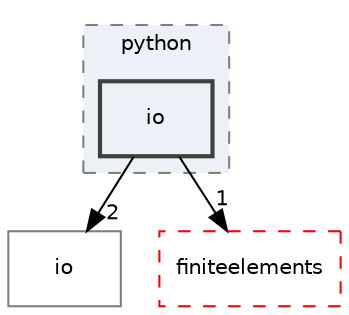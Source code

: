 digraph "io"
{
 // LATEX_PDF_SIZE
  edge [fontname="Helvetica",fontsize="10",labelfontname="Helvetica",labelfontsize="10"];
  node [fontname="Helvetica",fontsize="10",shape=record];
  compound=true
  subgraph clusterdir_6063e92d97cad5a47908d6a96069b24d {
    graph [ bgcolor="#edf0f7", pencolor="grey50", style="filled,dashed,", label="python", fontname="Helvetica", fontsize="10", URL="dir_6063e92d97cad5a47908d6a96069b24d.html"]
  dir_ff4f584412513f878bb5eba63d77a3b8 [shape=box, label="io", style="filled,bold,", fillcolor="#edf0f7", color="grey25", URL="dir_ff4f584412513f878bb5eba63d77a3b8.html"];
  }
  dir_cd0257e5a0a5e21e0bd17a30fdd07a18 [shape=box, label="io", style="", fillcolor="#edf0f7", color="grey50", URL="dir_cd0257e5a0a5e21e0bd17a30fdd07a18.html"];
  dir_f5e28093cb075fb92f2345f7d8607df6 [shape=box, label="finiteelements", style="dashed,", fillcolor="#edf0f7", color="red", URL="dir_f5e28093cb075fb92f2345f7d8607df6.html"];
  dir_ff4f584412513f878bb5eba63d77a3b8->dir_cd0257e5a0a5e21e0bd17a30fdd07a18 [headlabel="2", labeldistance=1.5 headhref="dir_000019_000018.html"];
  dir_ff4f584412513f878bb5eba63d77a3b8->dir_f5e28093cb075fb92f2345f7d8607df6 [headlabel="1", labeldistance=1.5 headhref="dir_000019_000013.html"];
}
